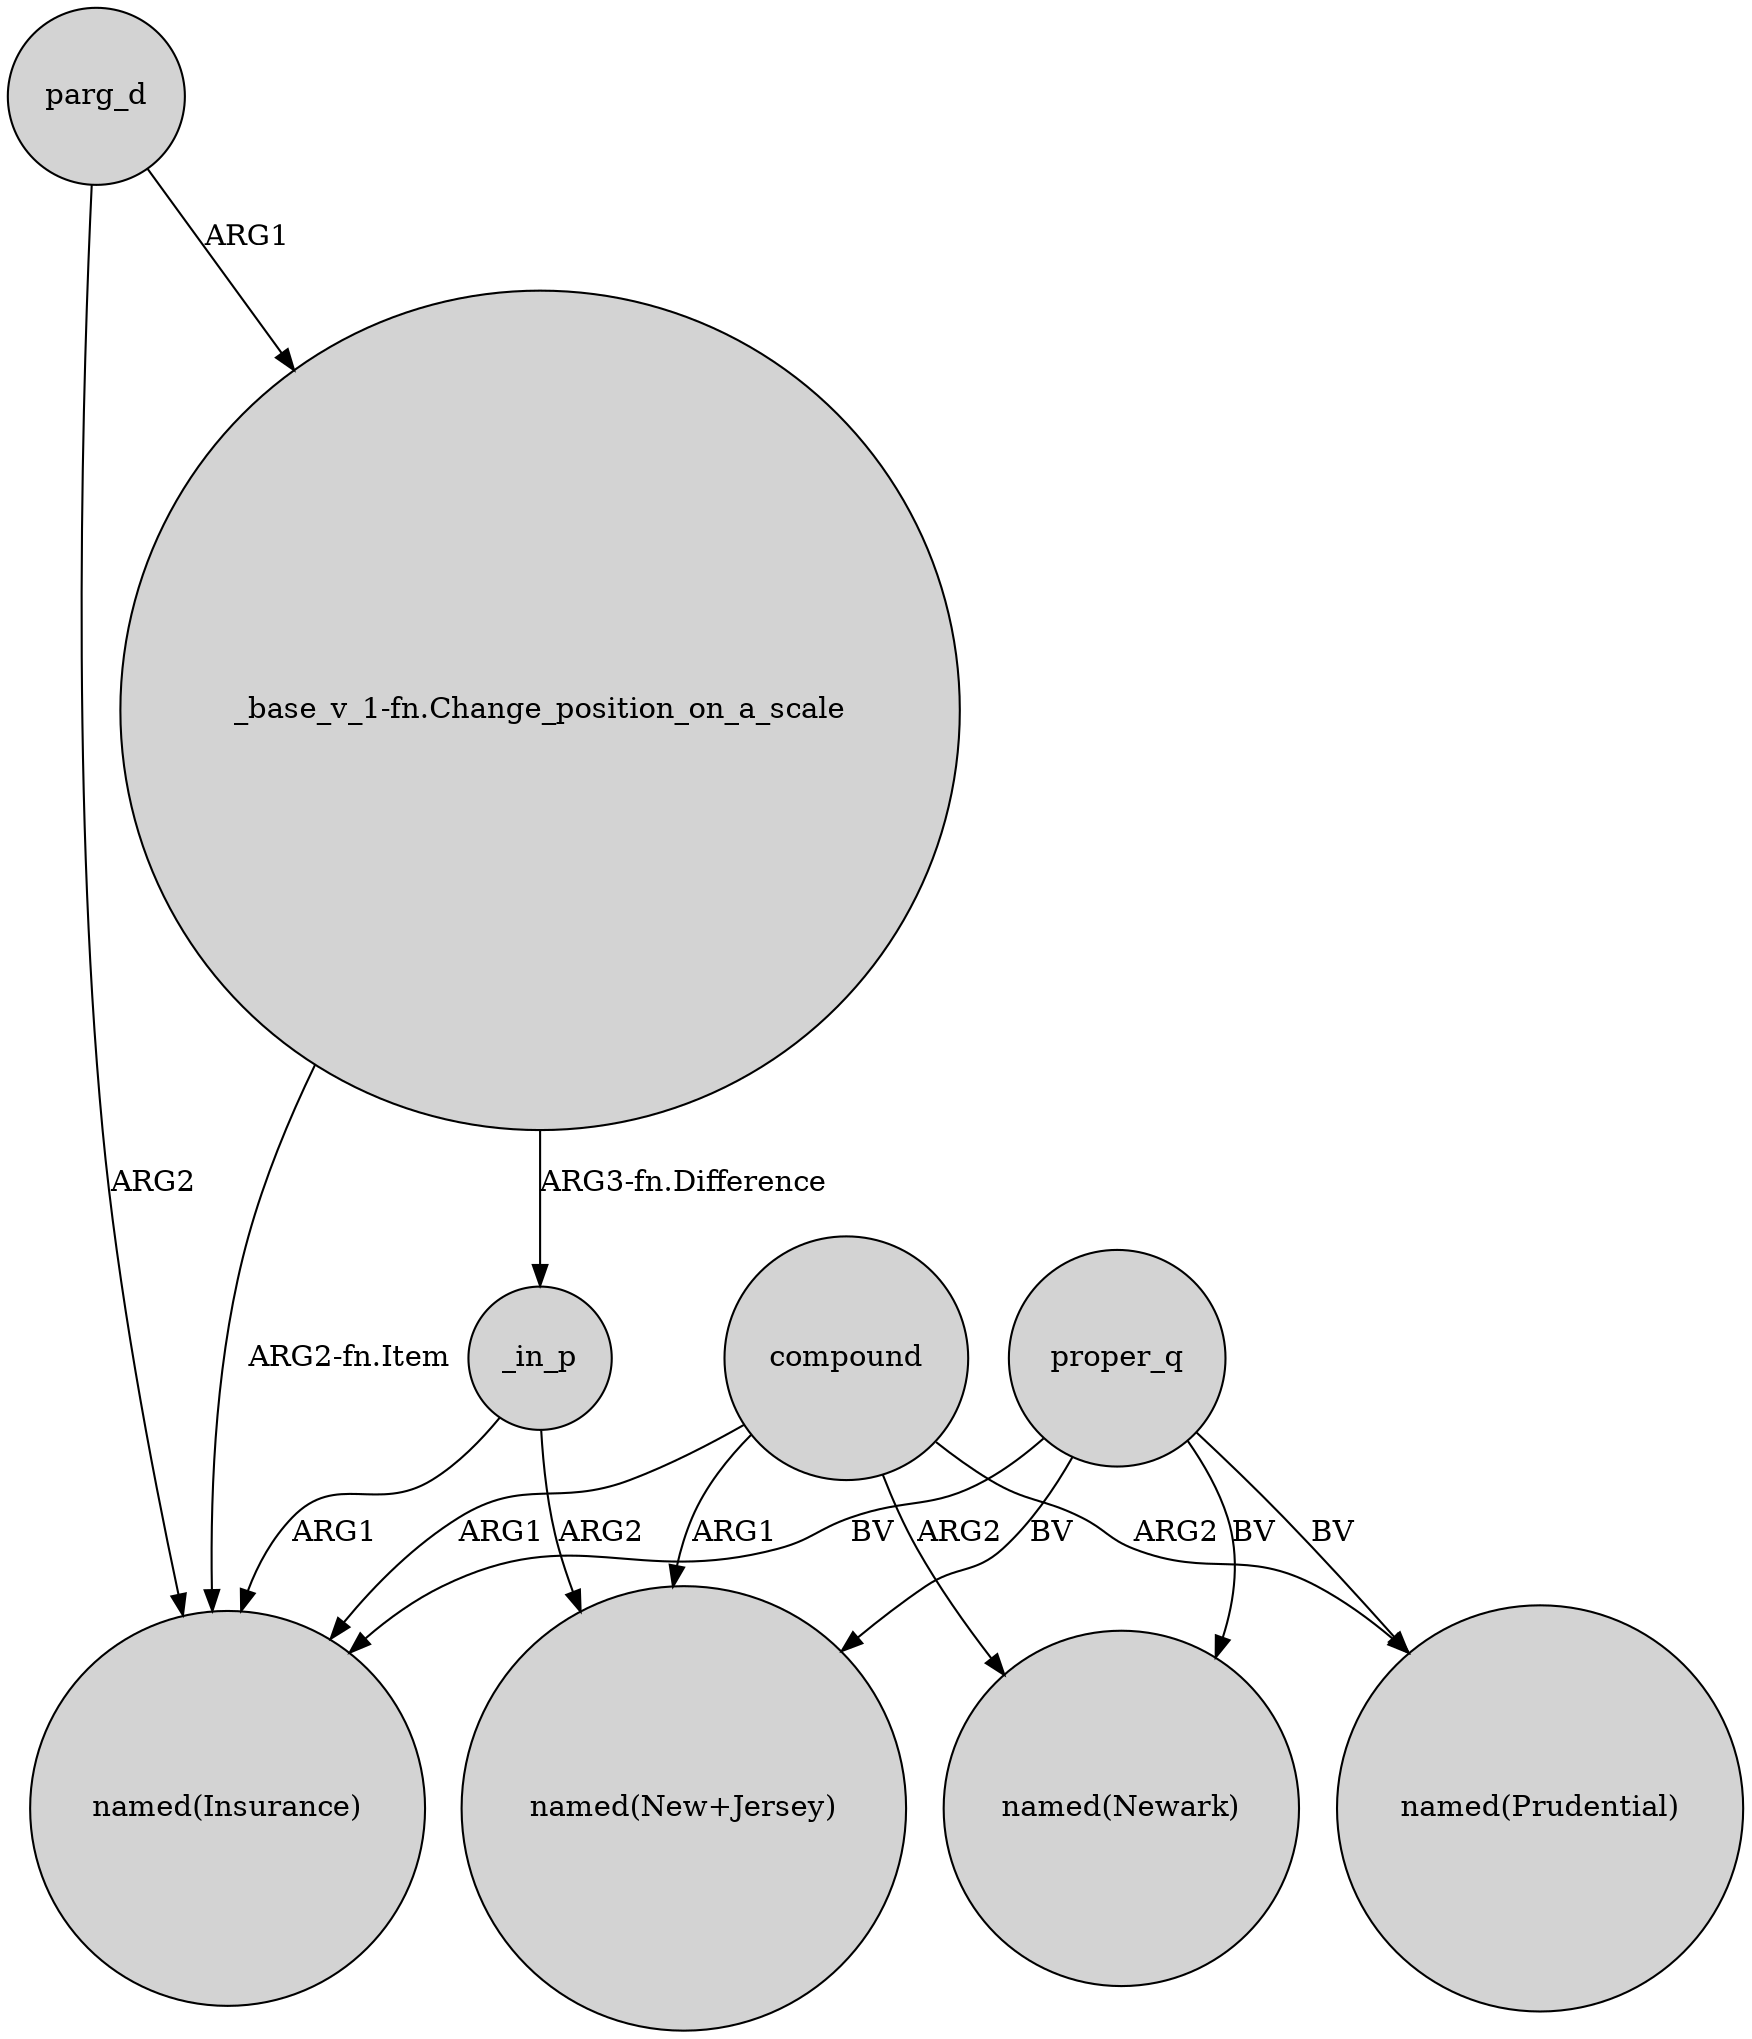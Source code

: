 digraph {
	node [shape=circle style=filled]
	parg_d -> "named(Insurance)" [label=ARG2]
	proper_q -> "named(Prudential)" [label=BV]
	"_base_v_1-fn.Change_position_on_a_scale" -> "named(Insurance)" [label="ARG2-fn.Item"]
	proper_q -> "named(New+Jersey)" [label=BV]
	compound -> "named(Newark)" [label=ARG2]
	_in_p -> "named(New+Jersey)" [label=ARG2]
	compound -> "named(Insurance)" [label=ARG1]
	proper_q -> "named(Newark)" [label=BV]
	compound -> "named(Prudential)" [label=ARG2]
	_in_p -> "named(Insurance)" [label=ARG1]
	proper_q -> "named(Insurance)" [label=BV]
	parg_d -> "_base_v_1-fn.Change_position_on_a_scale" [label=ARG1]
	"_base_v_1-fn.Change_position_on_a_scale" -> _in_p [label="ARG3-fn.Difference"]
	compound -> "named(New+Jersey)" [label=ARG1]
}

